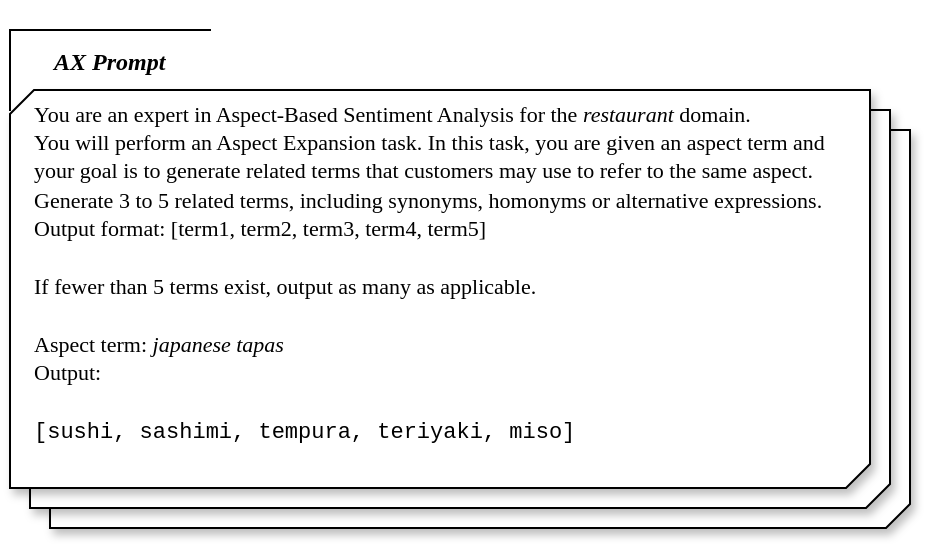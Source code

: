 <mxfile version="27.1.4">
  <diagram id="C5RBs43oDa-KdzZeNtuy" name="Page-1">
    <mxGraphModel dx="930" dy="632" grid="1" gridSize="10" guides="1" tooltips="1" connect="1" arrows="1" fold="1" page="1" pageScale="1" pageWidth="827" pageHeight="1169" math="0" shadow="0">
      <root>
        <mxCell id="WIyWlLk6GJQsqaUBKTNV-0" />
        <mxCell id="WIyWlLk6GJQsqaUBKTNV-1" parent="WIyWlLk6GJQsqaUBKTNV-0" />
        <mxCell id="PJAylVXOBAp9s2gq5H2g-25" value="" style="group" vertex="1" connectable="0" parent="WIyWlLk6GJQsqaUBKTNV-1">
          <mxGeometry x="80" y="90" width="450" height="249" as="geometry" />
        </mxCell>
        <mxCell id="PJAylVXOBAp9s2gq5H2g-13" value="" style="verticalLabelPosition=bottom;verticalAlign=top;html=1;shape=mxgraph.basic.diag_snip_rect;dx=6;whiteSpace=wrap;shadow=1;" vertex="1" parent="PJAylVXOBAp9s2gq5H2g-25">
          <mxGeometry x="20" y="50" width="430" height="199" as="geometry" />
        </mxCell>
        <mxCell id="PJAylVXOBAp9s2gq5H2g-12" value="" style="verticalLabelPosition=bottom;verticalAlign=top;html=1;shape=mxgraph.basic.diag_snip_rect;dx=6;whiteSpace=wrap;shadow=1;" vertex="1" parent="PJAylVXOBAp9s2gq5H2g-25">
          <mxGeometry x="10" y="40" width="430" height="199" as="geometry" />
        </mxCell>
        <mxCell id="PJAylVXOBAp9s2gq5H2g-7" value="" style="verticalLabelPosition=bottom;verticalAlign=top;html=1;shape=mxgraph.basic.diag_snip_rect;dx=6;whiteSpace=wrap;shadow=1;" vertex="1" parent="PJAylVXOBAp9s2gq5H2g-25">
          <mxGeometry y="30" width="430" height="199" as="geometry" />
        </mxCell>
        <mxCell id="PJAylVXOBAp9s2gq5H2g-21" value="" style="shape=partialRectangle;whiteSpace=wrap;html=1;bottom=0;right=0;fillColor=none;" vertex="1" parent="PJAylVXOBAp9s2gq5H2g-25">
          <mxGeometry width="100" height="40" as="geometry" />
        </mxCell>
        <mxCell id="PJAylVXOBAp9s2gq5H2g-23" value="&lt;b&gt;&lt;i&gt;&lt;font face=&quot;Times New Roman&quot;&gt;AX Prompt&lt;/font&gt;&lt;/i&gt;&lt;/b&gt;" style="text;strokeColor=none;align=left;fillColor=none;html=1;verticalAlign=middle;whiteSpace=wrap;rounded=0;" vertex="1" parent="WIyWlLk6GJQsqaUBKTNV-1">
          <mxGeometry x="100" y="90" width="99" height="32" as="geometry" />
        </mxCell>
        <mxCell id="PJAylVXOBAp9s2gq5H2g-2" value="&lt;p style=&quot;&quot;&gt;&lt;br&gt;&lt;/p&gt;&lt;div style=&quot;&quot;&gt;&lt;span style=&quot;background-color: transparent;&quot;&gt;&lt;font face=&quot;Times New Roman&quot; style=&quot;font-size: 11px; color: light-dark(rgb(0, 0, 0), rgb(255, 255, 255));&quot;&gt;You are an expert in Aspect-Based Sentiment Analysis for the &lt;i&gt;restaurant&lt;/i&gt; domain.&lt;/font&gt;&lt;/span&gt;&lt;/div&gt;&lt;div style=&quot;&quot;&gt;&lt;font face=&quot;Times New Roman&quot; style=&quot;font-size: 11px; color: light-dark(rgb(0, 0, 0), rgb(255, 255, 255));&quot;&gt;You will perform an Aspect Expansion task. In this task, you are given an aspect term&amp;nbsp;&lt;span style=&quot;background-color: transparent;&quot;&gt;and&lt;/span&gt;&lt;/font&gt;&lt;/div&gt;&lt;div style=&quot;&quot;&gt;&lt;font face=&quot;Times New Roman&quot; style=&quot;font-size: 11px; color: light-dark(rgb(0, 0, 0), rgb(255, 255, 255));&quot;&gt;&lt;span style=&quot;background-color: transparent;&quot;&gt;your goal is to generate related terms that customers may use to refer to the same aspect&lt;/span&gt;&lt;span style=&quot;background-color: transparent;&quot;&gt;.&lt;/span&gt;&lt;/font&gt;&lt;/div&gt;&lt;div style=&quot;&quot;&gt;&lt;span style=&quot;background-color: transparent;&quot;&gt;&lt;font face=&quot;Times New Roman&quot; style=&quot;font-size: 11px; color: light-dark(rgb(0, 0, 0), rgb(255, 255, 255));&quot;&gt;Generate 3 to 5 related terms, including synonyms, homonyms or alternative expressions.&lt;/font&gt;&lt;/span&gt;&lt;/div&gt;&lt;div style=&quot;&quot;&gt;&lt;span style=&quot;background-color: transparent;&quot;&gt;&lt;font face=&quot;Times New Roman&quot; style=&quot;font-size: 11px; color: light-dark(rgb(0, 0, 0), rgb(255, 255, 255));&quot;&gt;Output format: [term1, term2, term3, term4, term5]&lt;/font&gt;&lt;/span&gt;&lt;/div&gt;&lt;div style=&quot;&quot;&gt;&lt;span style=&quot;background-color: transparent;&quot;&gt;&lt;font face=&quot;Times New Roman&quot; style=&quot;font-size: 11px; color: light-dark(rgb(0, 0, 0), rgb(255, 255, 255));&quot;&gt;&lt;br&gt;&lt;/font&gt;&lt;/span&gt;&lt;/div&gt;&lt;div style=&quot;&quot;&gt;&lt;span style=&quot;background-color: transparent;&quot;&gt;&lt;font face=&quot;Times New Roman&quot; style=&quot;font-size: 11px; color: light-dark(rgb(0, 0, 0), rgb(255, 255, 255));&quot;&gt;If fewer than 5 terms exist, output as many as applicable.&lt;/font&gt;&lt;/span&gt;&lt;/div&gt;&lt;div style=&quot;&quot;&gt;&lt;span style=&quot;background-color: transparent;&quot;&gt;&lt;font face=&quot;Times New Roman&quot; style=&quot;font-size: 11px; color: light-dark(rgb(0, 0, 0), rgb(255, 255, 255));&quot;&gt;&lt;br&gt;&lt;/font&gt;&lt;/span&gt;&lt;/div&gt;&lt;div style=&quot;&quot;&gt;&lt;span style=&quot;background-color: transparent;&quot;&gt;&lt;font face=&quot;Times New Roman&quot; style=&quot;font-size: 11px; color: light-dark(rgb(0, 0, 0), rgb(255, 255, 255));&quot;&gt;Aspect term: &lt;i&gt;japanese tapas&lt;/i&gt;&lt;/font&gt;&lt;/span&gt;&lt;/div&gt;&lt;div style=&quot;&quot;&gt;&lt;span style=&quot;background-color: transparent;&quot;&gt;&lt;font face=&quot;Times New Roman&quot; style=&quot;font-size: 11px; color: light-dark(rgb(0, 0, 0), rgb(255, 255, 255));&quot;&gt;Output:&amp;nbsp;&lt;/font&gt;&lt;/span&gt;&lt;/div&gt;&lt;div&gt;&lt;br&gt;&lt;/div&gt;&lt;div&gt;&lt;font style=&quot;color: light-dark(rgb(0, 0, 0), rgb(255, 255, 255));&quot; face=&quot;Courier New&quot;&gt;&lt;font style=&quot;font-size: 11px;&quot;&gt;[sushi, sashimi, tempura, teriyaki, miso]&lt;/font&gt;&lt;br&gt;&lt;/font&gt;&lt;div&gt;&lt;br&gt;&lt;/div&gt;&lt;/div&gt;" style="text;html=1;align=left;verticalAlign=middle;resizable=0;points=[];autosize=1;strokeColor=none;fillColor=none;shadow=1;" vertex="1" parent="WIyWlLk6GJQsqaUBKTNV-1">
          <mxGeometry x="90" y="79" width="420" height="240" as="geometry" />
        </mxCell>
      </root>
    </mxGraphModel>
  </diagram>
</mxfile>

